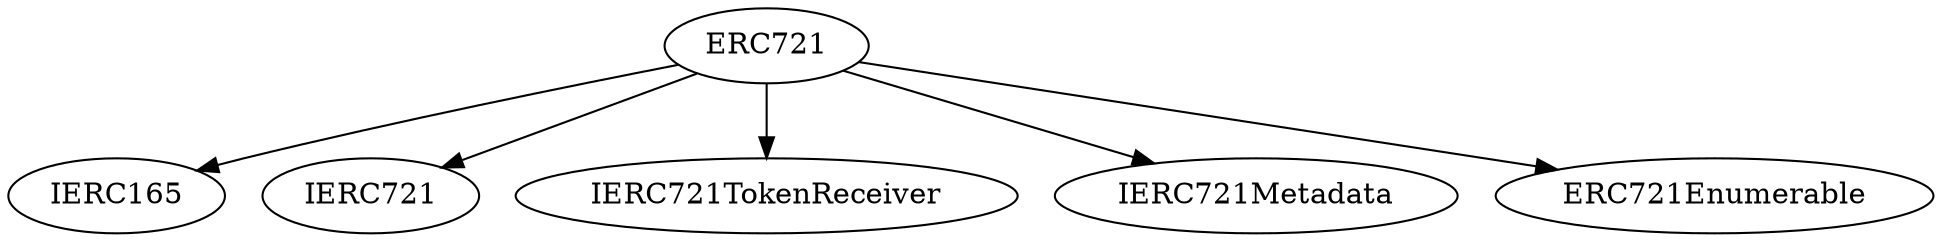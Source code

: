 digraph G {
  graph [ ratio = "auto", page = "40" ];
  "ERC721";
  "IERC165";
  "IERC721";
  "IERC721TokenReceiver";
  "IERC721Metadata";
  "ERC721Enumerable";
  "ERC721" -> "IERC165";
  "ERC721" -> "IERC721";
  "ERC721" -> "IERC721TokenReceiver";
  "ERC721" -> "IERC721Metadata";
  "ERC721" -> "ERC721Enumerable";
}

